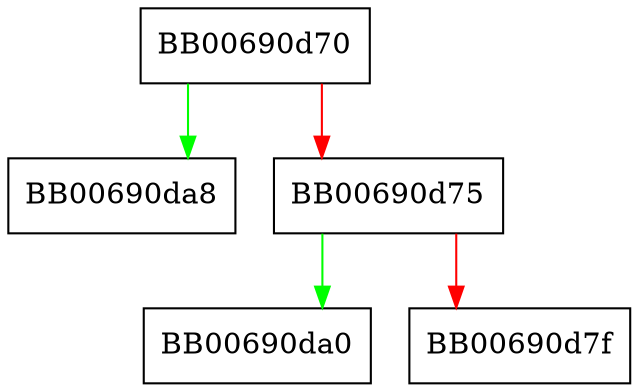digraph sm2_set_ctx_params {
  node [shape="box"];
  graph [splines=ortho];
  BB00690d70 -> BB00690da8 [color="green"];
  BB00690d70 -> BB00690d75 [color="red"];
  BB00690d75 -> BB00690da0 [color="green"];
  BB00690d75 -> BB00690d7f [color="red"];
}